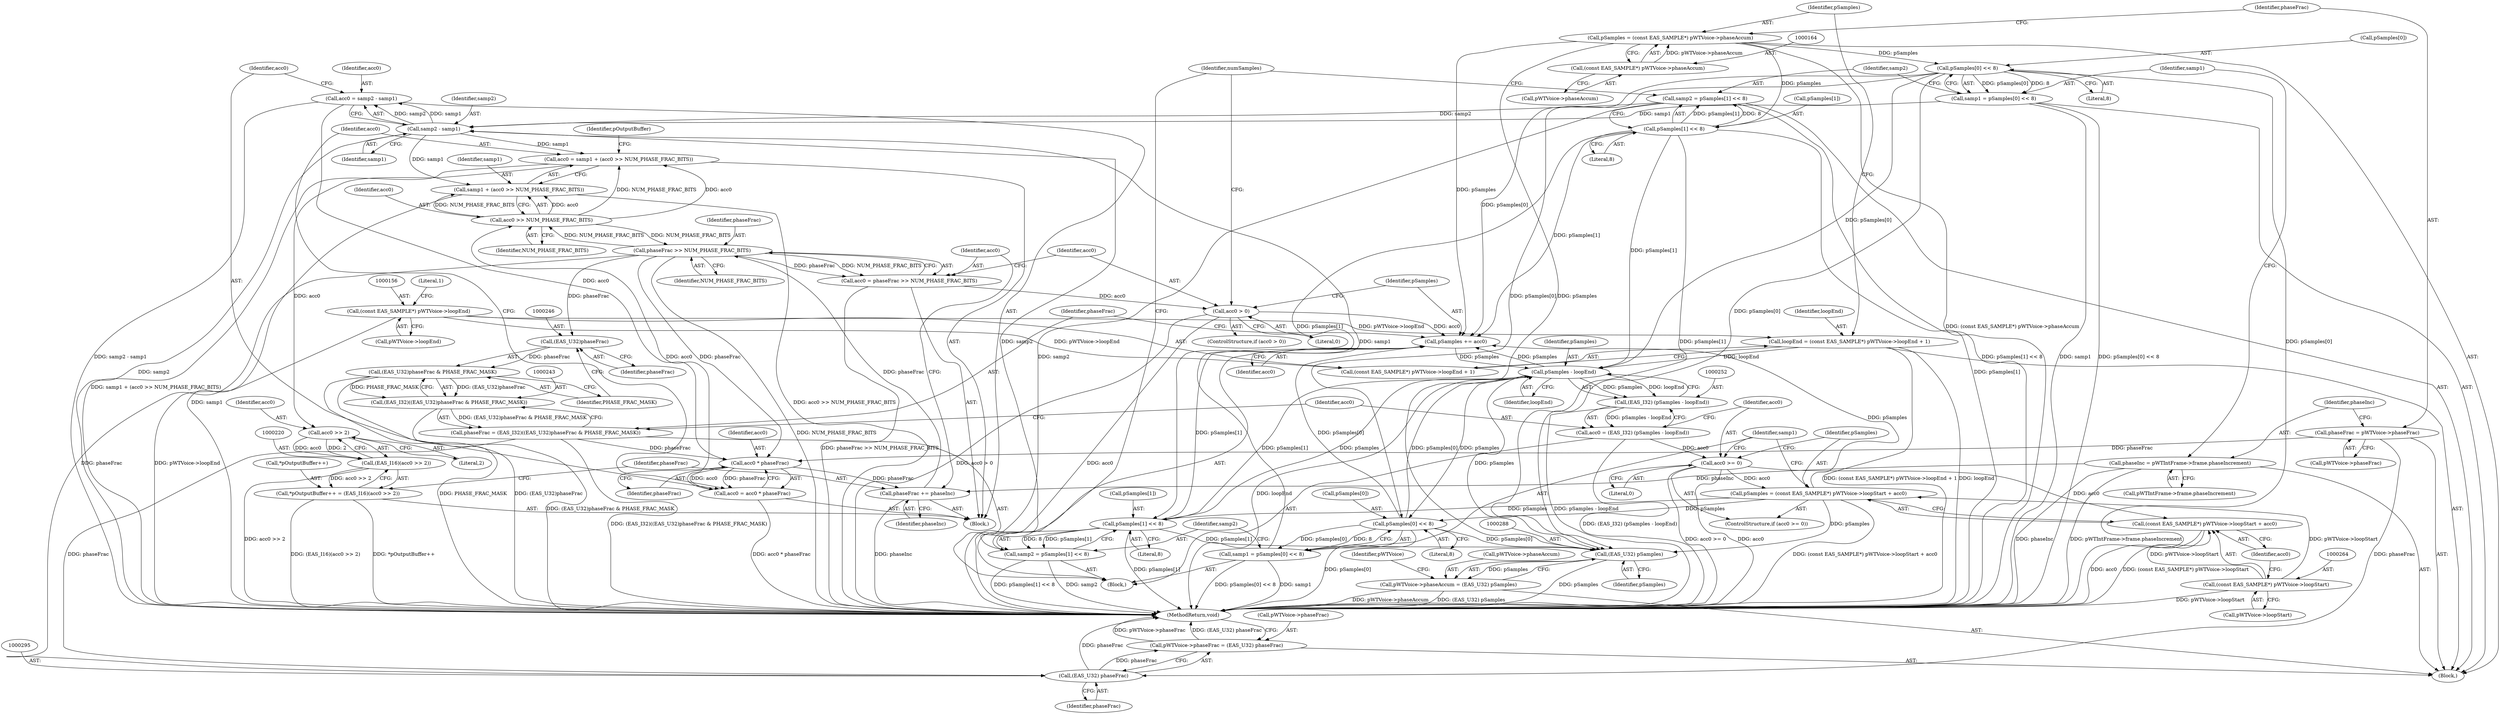 digraph "0_Android_24d7c408c52143bce7b49de82f3913fd8d1219cf@integer" {
"1000198" [label="(Call,acc0 = samp2 - samp1)"];
"1000200" [label="(Call,samp2 - samp1)"];
"1000187" [label="(Call,samp2 = pSamples[1] << 8)"];
"1000189" [label="(Call,pSamples[1] << 8)"];
"1000161" [label="(Call,pSamples = (const EAS_SAMPLE*) pWTVoice->phaseAccum)"];
"1000163" [label="(Call,(const EAS_SAMPLE*) pWTVoice->phaseAccum)"];
"1000276" [label="(Call,samp2 = pSamples[1] << 8)"];
"1000278" [label="(Call,pSamples[1] << 8)"];
"1000253" [label="(Call,pSamples - loopEnd)"];
"1000237" [label="(Call,pSamples += acc0)"];
"1000233" [label="(Call,acc0 > 0)"];
"1000227" [label="(Call,acc0 = phaseFrac >> NUM_PHASE_FRAC_BITS)"];
"1000229" [label="(Call,phaseFrac >> NUM_PHASE_FRAC_BITS)"];
"1000224" [label="(Call,phaseFrac += phaseInc)"];
"1000173" [label="(Call,phaseInc = pWTIntFrame->frame.phaseIncrement)"];
"1000205" [label="(Call,acc0 * phaseFrac)"];
"1000198" [label="(Call,acc0 = samp2 - samp1)"];
"1000168" [label="(Call,phaseFrac = pWTVoice->phaseFrac)"];
"1000240" [label="(Call,phaseFrac = (EAS_I32)((EAS_U32)phaseFrac & PHASE_FRAC_MASK))"];
"1000242" [label="(Call,(EAS_I32)((EAS_U32)phaseFrac & PHASE_FRAC_MASK))"];
"1000244" [label="(Call,(EAS_U32)phaseFrac & PHASE_FRAC_MASK)"];
"1000245" [label="(Call,(EAS_U32)phaseFrac)"];
"1000212" [label="(Call,acc0 >> NUM_PHASE_FRAC_BITS)"];
"1000203" [label="(Call,acc0 = acc0 * phaseFrac)"];
"1000260" [label="(Call,pSamples = (const EAS_SAMPLE*) pWTVoice->loopStart + acc0)"];
"1000263" [label="(Call,(const EAS_SAMPLE*) pWTVoice->loopStart)"];
"1000257" [label="(Call,acc0 >= 0)"];
"1000249" [label="(Call,acc0 = (EAS_I32) (pSamples - loopEnd))"];
"1000251" [label="(Call,(EAS_I32) (pSamples - loopEnd))"];
"1000271" [label="(Call,pSamples[0] << 8)"];
"1000182" [label="(Call,pSamples[0] << 8)"];
"1000152" [label="(Call,loopEnd = (const EAS_SAMPLE*) pWTVoice->loopEnd + 1)"];
"1000155" [label="(Call,(const EAS_SAMPLE*) pWTVoice->loopEnd)"];
"1000180" [label="(Call,samp1 = pSamples[0] << 8)"];
"1000269" [label="(Call,samp1 = pSamples[0] << 8)"];
"1000208" [label="(Call,acc0 = samp1 + (acc0 >> NUM_PHASE_FRAC_BITS))"];
"1000221" [label="(Call,acc0 >> 2)"];
"1000219" [label="(Call,(EAS_I16)(acc0 >> 2))"];
"1000215" [label="(Call,*pOutputBuffer++ = (EAS_I16)(acc0 >> 2))"];
"1000210" [label="(Call,samp1 + (acc0 >> NUM_PHASE_FRAC_BITS))"];
"1000287" [label="(Call,(EAS_U32) pSamples)"];
"1000283" [label="(Call,pWTVoice->phaseAccum = (EAS_U32) pSamples)"];
"1000262" [label="(Call,(const EAS_SAMPLE*) pWTVoice->loopStart + acc0)"];
"1000294" [label="(Call,(EAS_U32) phaseFrac)"];
"1000290" [label="(Call,pWTVoice->phaseFrac = (EAS_U32) phaseFrac)"];
"1000227" [label="(Call,acc0 = phaseFrac >> NUM_PHASE_FRAC_BITS)"];
"1000204" [label="(Identifier,acc0)"];
"1000224" [label="(Call,phaseFrac += phaseInc)"];
"1000283" [label="(Call,pWTVoice->phaseAccum = (EAS_U32) pSamples)"];
"1000241" [label="(Identifier,phaseFrac)"];
"1000226" [label="(Identifier,phaseInc)"];
"1000275" [label="(Literal,8)"];
"1000279" [label="(Call,pSamples[1])"];
"1000277" [label="(Identifier,samp2)"];
"1000203" [label="(Call,acc0 = acc0 * phaseFrac)"];
"1000257" [label="(Call,acc0 >= 0)"];
"1000187" [label="(Call,samp2 = pSamples[1] << 8)"];
"1000250" [label="(Identifier,acc0)"];
"1000272" [label="(Call,pSamples[0])"];
"1000183" [label="(Call,pSamples[0])"];
"1000201" [label="(Identifier,samp2)"];
"1000213" [label="(Identifier,acc0)"];
"1000233" [label="(Call,acc0 > 0)"];
"1000260" [label="(Call,pSamples = (const EAS_SAMPLE*) pWTVoice->loopStart + acc0)"];
"1000175" [label="(Call,pWTIntFrame->frame.phaseIncrement)"];
"1000180" [label="(Call,samp1 = pSamples[0] << 8)"];
"1000297" [label="(MethodReturn,void)"];
"1000268" [label="(Identifier,acc0)"];
"1000225" [label="(Identifier,phaseFrac)"];
"1000188" [label="(Identifier,samp2)"];
"1000181" [label="(Identifier,samp1)"];
"1000222" [label="(Identifier,acc0)"];
"1000270" [label="(Identifier,samp1)"];
"1000199" [label="(Identifier,acc0)"];
"1000165" [label="(Call,pWTVoice->phaseAccum)"];
"1000209" [label="(Identifier,acc0)"];
"1000173" [label="(Call,phaseInc = pWTIntFrame->frame.phaseIncrement)"];
"1000258" [label="(Identifier,acc0)"];
"1000265" [label="(Call,pWTVoice->loopStart)"];
"1000168" [label="(Call,phaseFrac = pWTVoice->phaseFrac)"];
"1000152" [label="(Call,loopEnd = (const EAS_SAMPLE*) pWTVoice->loopEnd + 1)"];
"1000253" [label="(Call,pSamples - loopEnd)"];
"1000212" [label="(Call,acc0 >> NUM_PHASE_FRAC_BITS)"];
"1000230" [label="(Identifier,phaseFrac)"];
"1000198" [label="(Call,acc0 = samp2 - samp1)"];
"1000261" [label="(Identifier,pSamples)"];
"1000162" [label="(Identifier,pSamples)"];
"1000157" [label="(Call,pWTVoice->loopEnd)"];
"1000229" [label="(Call,phaseFrac >> NUM_PHASE_FRAC_BITS)"];
"1000259" [label="(Literal,0)"];
"1000189" [label="(Call,pSamples[1] << 8)"];
"1000235" [label="(Literal,0)"];
"1000245" [label="(Call,(EAS_U32)phaseFrac)"];
"1000242" [label="(Call,(EAS_I32)((EAS_U32)phaseFrac & PHASE_FRAC_MASK))"];
"1000284" [label="(Call,pWTVoice->phaseAccum)"];
"1000282" [label="(Literal,8)"];
"1000228" [label="(Identifier,acc0)"];
"1000153" [label="(Identifier,loopEnd)"];
"1000287" [label="(Call,(EAS_U32) pSamples)"];
"1000232" [label="(ControlStructure,if (acc0 > 0))"];
"1000154" [label="(Call,(const EAS_SAMPLE*) pWTVoice->loopEnd + 1)"];
"1000216" [label="(Call,*pOutputBuffer++)"];
"1000169" [label="(Identifier,phaseFrac)"];
"1000263" [label="(Call,(const EAS_SAMPLE*) pWTVoice->loopStart)"];
"1000190" [label="(Call,pSamples[1])"];
"1000161" [label="(Call,pSamples = (const EAS_SAMPLE*) pWTVoice->phaseAccum)"];
"1000254" [label="(Identifier,pSamples)"];
"1000291" [label="(Call,pWTVoice->phaseFrac)"];
"1000200" [label="(Call,samp2 - samp1)"];
"1000186" [label="(Literal,8)"];
"1000155" [label="(Call,(const EAS_SAMPLE*) pWTVoice->loopEnd)"];
"1000292" [label="(Identifier,pWTVoice)"];
"1000269" [label="(Call,samp1 = pSamples[0] << 8)"];
"1000240" [label="(Call,phaseFrac = (EAS_I32)((EAS_U32)phaseFrac & PHASE_FRAC_MASK))"];
"1000211" [label="(Identifier,samp1)"];
"1000234" [label="(Identifier,acc0)"];
"1000197" [label="(Block,)"];
"1000248" [label="(Identifier,PHASE_FRAC_MASK)"];
"1000244" [label="(Call,(EAS_U32)phaseFrac & PHASE_FRAC_MASK)"];
"1000170" [label="(Call,pWTVoice->phaseFrac)"];
"1000121" [label="(Block,)"];
"1000290" [label="(Call,pWTVoice->phaseFrac = (EAS_U32) phaseFrac)"];
"1000196" [label="(Identifier,numSamples)"];
"1000271" [label="(Call,pSamples[0] << 8)"];
"1000163" [label="(Call,(const EAS_SAMPLE*) pWTVoice->phaseAccum)"];
"1000238" [label="(Identifier,pSamples)"];
"1000223" [label="(Literal,2)"];
"1000193" [label="(Literal,8)"];
"1000207" [label="(Identifier,phaseFrac)"];
"1000276" [label="(Call,samp2 = pSamples[1] << 8)"];
"1000262" [label="(Call,(const EAS_SAMPLE*) pWTVoice->loopStart + acc0)"];
"1000255" [label="(Identifier,loopEnd)"];
"1000294" [label="(Call,(EAS_U32) phaseFrac)"];
"1000289" [label="(Identifier,pSamples)"];
"1000239" [label="(Identifier,acc0)"];
"1000218" [label="(Identifier,pOutputBuffer)"];
"1000210" [label="(Call,samp1 + (acc0 >> NUM_PHASE_FRAC_BITS))"];
"1000296" [label="(Identifier,phaseFrac)"];
"1000247" [label="(Identifier,phaseFrac)"];
"1000182" [label="(Call,pSamples[0] << 8)"];
"1000174" [label="(Identifier,phaseInc)"];
"1000251" [label="(Call,(EAS_I32) (pSamples - loopEnd))"];
"1000256" [label="(ControlStructure,if (acc0 >= 0))"];
"1000219" [label="(Call,(EAS_I16)(acc0 >> 2))"];
"1000214" [label="(Identifier,NUM_PHASE_FRAC_BITS)"];
"1000205" [label="(Call,acc0 * phaseFrac)"];
"1000236" [label="(Block,)"];
"1000249" [label="(Call,acc0 = (EAS_I32) (pSamples - loopEnd))"];
"1000231" [label="(Identifier,NUM_PHASE_FRAC_BITS)"];
"1000221" [label="(Call,acc0 >> 2)"];
"1000215" [label="(Call,*pOutputBuffer++ = (EAS_I16)(acc0 >> 2))"];
"1000237" [label="(Call,pSamples += acc0)"];
"1000206" [label="(Identifier,acc0)"];
"1000208" [label="(Call,acc0 = samp1 + (acc0 >> NUM_PHASE_FRAC_BITS))"];
"1000278" [label="(Call,pSamples[1] << 8)"];
"1000160" [label="(Literal,1)"];
"1000202" [label="(Identifier,samp1)"];
"1000198" -> "1000197"  [label="AST: "];
"1000198" -> "1000200"  [label="CFG: "];
"1000199" -> "1000198"  [label="AST: "];
"1000200" -> "1000198"  [label="AST: "];
"1000204" -> "1000198"  [label="CFG: "];
"1000198" -> "1000297"  [label="DDG: samp2 - samp1"];
"1000200" -> "1000198"  [label="DDG: samp2"];
"1000200" -> "1000198"  [label="DDG: samp1"];
"1000198" -> "1000205"  [label="DDG: acc0"];
"1000200" -> "1000202"  [label="CFG: "];
"1000201" -> "1000200"  [label="AST: "];
"1000202" -> "1000200"  [label="AST: "];
"1000200" -> "1000297"  [label="DDG: samp2"];
"1000187" -> "1000200"  [label="DDG: samp2"];
"1000276" -> "1000200"  [label="DDG: samp2"];
"1000180" -> "1000200"  [label="DDG: samp1"];
"1000269" -> "1000200"  [label="DDG: samp1"];
"1000200" -> "1000208"  [label="DDG: samp1"];
"1000200" -> "1000210"  [label="DDG: samp1"];
"1000187" -> "1000121"  [label="AST: "];
"1000187" -> "1000189"  [label="CFG: "];
"1000188" -> "1000187"  [label="AST: "];
"1000189" -> "1000187"  [label="AST: "];
"1000196" -> "1000187"  [label="CFG: "];
"1000187" -> "1000297"  [label="DDG: samp2"];
"1000187" -> "1000297"  [label="DDG: pSamples[1] << 8"];
"1000189" -> "1000187"  [label="DDG: pSamples[1]"];
"1000189" -> "1000187"  [label="DDG: 8"];
"1000189" -> "1000193"  [label="CFG: "];
"1000190" -> "1000189"  [label="AST: "];
"1000193" -> "1000189"  [label="AST: "];
"1000189" -> "1000297"  [label="DDG: pSamples[1]"];
"1000161" -> "1000189"  [label="DDG: pSamples"];
"1000189" -> "1000237"  [label="DDG: pSamples[1]"];
"1000189" -> "1000253"  [label="DDG: pSamples[1]"];
"1000189" -> "1000278"  [label="DDG: pSamples[1]"];
"1000189" -> "1000287"  [label="DDG: pSamples[1]"];
"1000161" -> "1000121"  [label="AST: "];
"1000161" -> "1000163"  [label="CFG: "];
"1000162" -> "1000161"  [label="AST: "];
"1000163" -> "1000161"  [label="AST: "];
"1000169" -> "1000161"  [label="CFG: "];
"1000161" -> "1000297"  [label="DDG: (const EAS_SAMPLE*) pWTVoice->phaseAccum"];
"1000163" -> "1000161"  [label="DDG: pWTVoice->phaseAccum"];
"1000161" -> "1000182"  [label="DDG: pSamples"];
"1000161" -> "1000237"  [label="DDG: pSamples"];
"1000161" -> "1000287"  [label="DDG: pSamples"];
"1000163" -> "1000165"  [label="CFG: "];
"1000164" -> "1000163"  [label="AST: "];
"1000165" -> "1000163"  [label="AST: "];
"1000276" -> "1000236"  [label="AST: "];
"1000276" -> "1000278"  [label="CFG: "];
"1000277" -> "1000276"  [label="AST: "];
"1000278" -> "1000276"  [label="AST: "];
"1000196" -> "1000276"  [label="CFG: "];
"1000276" -> "1000297"  [label="DDG: pSamples[1] << 8"];
"1000276" -> "1000297"  [label="DDG: samp2"];
"1000278" -> "1000276"  [label="DDG: pSamples[1]"];
"1000278" -> "1000276"  [label="DDG: 8"];
"1000278" -> "1000282"  [label="CFG: "];
"1000279" -> "1000278"  [label="AST: "];
"1000282" -> "1000278"  [label="AST: "];
"1000278" -> "1000297"  [label="DDG: pSamples[1]"];
"1000278" -> "1000237"  [label="DDG: pSamples[1]"];
"1000278" -> "1000253"  [label="DDG: pSamples[1]"];
"1000253" -> "1000278"  [label="DDG: pSamples"];
"1000260" -> "1000278"  [label="DDG: pSamples"];
"1000278" -> "1000287"  [label="DDG: pSamples[1]"];
"1000253" -> "1000251"  [label="AST: "];
"1000253" -> "1000255"  [label="CFG: "];
"1000254" -> "1000253"  [label="AST: "];
"1000255" -> "1000253"  [label="AST: "];
"1000251" -> "1000253"  [label="CFG: "];
"1000253" -> "1000297"  [label="DDG: loopEnd"];
"1000253" -> "1000237"  [label="DDG: pSamples"];
"1000253" -> "1000251"  [label="DDG: pSamples"];
"1000253" -> "1000251"  [label="DDG: loopEnd"];
"1000237" -> "1000253"  [label="DDG: pSamples"];
"1000271" -> "1000253"  [label="DDG: pSamples[0]"];
"1000182" -> "1000253"  [label="DDG: pSamples[0]"];
"1000152" -> "1000253"  [label="DDG: loopEnd"];
"1000253" -> "1000271"  [label="DDG: pSamples"];
"1000253" -> "1000287"  [label="DDG: pSamples"];
"1000237" -> "1000236"  [label="AST: "];
"1000237" -> "1000239"  [label="CFG: "];
"1000238" -> "1000237"  [label="AST: "];
"1000239" -> "1000237"  [label="AST: "];
"1000241" -> "1000237"  [label="CFG: "];
"1000233" -> "1000237"  [label="DDG: acc0"];
"1000260" -> "1000237"  [label="DDG: pSamples"];
"1000271" -> "1000237"  [label="DDG: pSamples[0]"];
"1000182" -> "1000237"  [label="DDG: pSamples[0]"];
"1000233" -> "1000232"  [label="AST: "];
"1000233" -> "1000235"  [label="CFG: "];
"1000234" -> "1000233"  [label="AST: "];
"1000235" -> "1000233"  [label="AST: "];
"1000196" -> "1000233"  [label="CFG: "];
"1000238" -> "1000233"  [label="CFG: "];
"1000233" -> "1000297"  [label="DDG: acc0 > 0"];
"1000233" -> "1000297"  [label="DDG: acc0"];
"1000227" -> "1000233"  [label="DDG: acc0"];
"1000227" -> "1000197"  [label="AST: "];
"1000227" -> "1000229"  [label="CFG: "];
"1000228" -> "1000227"  [label="AST: "];
"1000229" -> "1000227"  [label="AST: "];
"1000234" -> "1000227"  [label="CFG: "];
"1000227" -> "1000297"  [label="DDG: phaseFrac >> NUM_PHASE_FRAC_BITS"];
"1000229" -> "1000227"  [label="DDG: phaseFrac"];
"1000229" -> "1000227"  [label="DDG: NUM_PHASE_FRAC_BITS"];
"1000229" -> "1000231"  [label="CFG: "];
"1000230" -> "1000229"  [label="AST: "];
"1000231" -> "1000229"  [label="AST: "];
"1000229" -> "1000297"  [label="DDG: NUM_PHASE_FRAC_BITS"];
"1000229" -> "1000205"  [label="DDG: phaseFrac"];
"1000229" -> "1000212"  [label="DDG: NUM_PHASE_FRAC_BITS"];
"1000224" -> "1000229"  [label="DDG: phaseFrac"];
"1000212" -> "1000229"  [label="DDG: NUM_PHASE_FRAC_BITS"];
"1000229" -> "1000245"  [label="DDG: phaseFrac"];
"1000229" -> "1000294"  [label="DDG: phaseFrac"];
"1000224" -> "1000197"  [label="AST: "];
"1000224" -> "1000226"  [label="CFG: "];
"1000225" -> "1000224"  [label="AST: "];
"1000226" -> "1000224"  [label="AST: "];
"1000228" -> "1000224"  [label="CFG: "];
"1000224" -> "1000297"  [label="DDG: phaseInc"];
"1000173" -> "1000224"  [label="DDG: phaseInc"];
"1000205" -> "1000224"  [label="DDG: phaseFrac"];
"1000173" -> "1000121"  [label="AST: "];
"1000173" -> "1000175"  [label="CFG: "];
"1000174" -> "1000173"  [label="AST: "];
"1000175" -> "1000173"  [label="AST: "];
"1000181" -> "1000173"  [label="CFG: "];
"1000173" -> "1000297"  [label="DDG: phaseInc"];
"1000173" -> "1000297"  [label="DDG: pWTIntFrame->frame.phaseIncrement"];
"1000205" -> "1000203"  [label="AST: "];
"1000205" -> "1000207"  [label="CFG: "];
"1000206" -> "1000205"  [label="AST: "];
"1000207" -> "1000205"  [label="AST: "];
"1000203" -> "1000205"  [label="CFG: "];
"1000205" -> "1000203"  [label="DDG: acc0"];
"1000205" -> "1000203"  [label="DDG: phaseFrac"];
"1000168" -> "1000205"  [label="DDG: phaseFrac"];
"1000240" -> "1000205"  [label="DDG: phaseFrac"];
"1000168" -> "1000121"  [label="AST: "];
"1000168" -> "1000170"  [label="CFG: "];
"1000169" -> "1000168"  [label="AST: "];
"1000170" -> "1000168"  [label="AST: "];
"1000174" -> "1000168"  [label="CFG: "];
"1000168" -> "1000294"  [label="DDG: phaseFrac"];
"1000240" -> "1000236"  [label="AST: "];
"1000240" -> "1000242"  [label="CFG: "];
"1000241" -> "1000240"  [label="AST: "];
"1000242" -> "1000240"  [label="AST: "];
"1000250" -> "1000240"  [label="CFG: "];
"1000240" -> "1000297"  [label="DDG: (EAS_I32)((EAS_U32)phaseFrac & PHASE_FRAC_MASK)"];
"1000242" -> "1000240"  [label="DDG: (EAS_U32)phaseFrac & PHASE_FRAC_MASK"];
"1000240" -> "1000294"  [label="DDG: phaseFrac"];
"1000242" -> "1000244"  [label="CFG: "];
"1000243" -> "1000242"  [label="AST: "];
"1000244" -> "1000242"  [label="AST: "];
"1000242" -> "1000297"  [label="DDG: (EAS_U32)phaseFrac & PHASE_FRAC_MASK"];
"1000244" -> "1000242"  [label="DDG: (EAS_U32)phaseFrac"];
"1000244" -> "1000242"  [label="DDG: PHASE_FRAC_MASK"];
"1000244" -> "1000248"  [label="CFG: "];
"1000245" -> "1000244"  [label="AST: "];
"1000248" -> "1000244"  [label="AST: "];
"1000244" -> "1000297"  [label="DDG: PHASE_FRAC_MASK"];
"1000244" -> "1000297"  [label="DDG: (EAS_U32)phaseFrac"];
"1000245" -> "1000244"  [label="DDG: phaseFrac"];
"1000245" -> "1000247"  [label="CFG: "];
"1000246" -> "1000245"  [label="AST: "];
"1000247" -> "1000245"  [label="AST: "];
"1000248" -> "1000245"  [label="CFG: "];
"1000212" -> "1000210"  [label="AST: "];
"1000212" -> "1000214"  [label="CFG: "];
"1000213" -> "1000212"  [label="AST: "];
"1000214" -> "1000212"  [label="AST: "];
"1000210" -> "1000212"  [label="CFG: "];
"1000212" -> "1000208"  [label="DDG: acc0"];
"1000212" -> "1000208"  [label="DDG: NUM_PHASE_FRAC_BITS"];
"1000212" -> "1000210"  [label="DDG: acc0"];
"1000212" -> "1000210"  [label="DDG: NUM_PHASE_FRAC_BITS"];
"1000203" -> "1000212"  [label="DDG: acc0"];
"1000203" -> "1000197"  [label="AST: "];
"1000204" -> "1000203"  [label="AST: "];
"1000209" -> "1000203"  [label="CFG: "];
"1000203" -> "1000297"  [label="DDG: acc0 * phaseFrac"];
"1000260" -> "1000256"  [label="AST: "];
"1000260" -> "1000262"  [label="CFG: "];
"1000261" -> "1000260"  [label="AST: "];
"1000262" -> "1000260"  [label="AST: "];
"1000270" -> "1000260"  [label="CFG: "];
"1000260" -> "1000297"  [label="DDG: (const EAS_SAMPLE*) pWTVoice->loopStart + acc0"];
"1000263" -> "1000260"  [label="DDG: pWTVoice->loopStart"];
"1000257" -> "1000260"  [label="DDG: acc0"];
"1000260" -> "1000271"  [label="DDG: pSamples"];
"1000260" -> "1000287"  [label="DDG: pSamples"];
"1000263" -> "1000262"  [label="AST: "];
"1000263" -> "1000265"  [label="CFG: "];
"1000264" -> "1000263"  [label="AST: "];
"1000265" -> "1000263"  [label="AST: "];
"1000268" -> "1000263"  [label="CFG: "];
"1000263" -> "1000297"  [label="DDG: pWTVoice->loopStart"];
"1000263" -> "1000262"  [label="DDG: pWTVoice->loopStart"];
"1000257" -> "1000256"  [label="AST: "];
"1000257" -> "1000259"  [label="CFG: "];
"1000258" -> "1000257"  [label="AST: "];
"1000259" -> "1000257"  [label="AST: "];
"1000261" -> "1000257"  [label="CFG: "];
"1000270" -> "1000257"  [label="CFG: "];
"1000257" -> "1000297"  [label="DDG: acc0"];
"1000257" -> "1000297"  [label="DDG: acc0 >= 0"];
"1000249" -> "1000257"  [label="DDG: acc0"];
"1000257" -> "1000262"  [label="DDG: acc0"];
"1000249" -> "1000236"  [label="AST: "];
"1000249" -> "1000251"  [label="CFG: "];
"1000250" -> "1000249"  [label="AST: "];
"1000251" -> "1000249"  [label="AST: "];
"1000258" -> "1000249"  [label="CFG: "];
"1000249" -> "1000297"  [label="DDG: (EAS_I32) (pSamples - loopEnd)"];
"1000251" -> "1000249"  [label="DDG: pSamples - loopEnd"];
"1000252" -> "1000251"  [label="AST: "];
"1000251" -> "1000297"  [label="DDG: pSamples - loopEnd"];
"1000271" -> "1000269"  [label="AST: "];
"1000271" -> "1000275"  [label="CFG: "];
"1000272" -> "1000271"  [label="AST: "];
"1000275" -> "1000271"  [label="AST: "];
"1000269" -> "1000271"  [label="CFG: "];
"1000271" -> "1000297"  [label="DDG: pSamples[0]"];
"1000271" -> "1000269"  [label="DDG: pSamples[0]"];
"1000271" -> "1000269"  [label="DDG: 8"];
"1000182" -> "1000271"  [label="DDG: pSamples[0]"];
"1000271" -> "1000287"  [label="DDG: pSamples[0]"];
"1000182" -> "1000180"  [label="AST: "];
"1000182" -> "1000186"  [label="CFG: "];
"1000183" -> "1000182"  [label="AST: "];
"1000186" -> "1000182"  [label="AST: "];
"1000180" -> "1000182"  [label="CFG: "];
"1000182" -> "1000297"  [label="DDG: pSamples[0]"];
"1000182" -> "1000180"  [label="DDG: pSamples[0]"];
"1000182" -> "1000180"  [label="DDG: 8"];
"1000182" -> "1000287"  [label="DDG: pSamples[0]"];
"1000152" -> "1000121"  [label="AST: "];
"1000152" -> "1000154"  [label="CFG: "];
"1000153" -> "1000152"  [label="AST: "];
"1000154" -> "1000152"  [label="AST: "];
"1000162" -> "1000152"  [label="CFG: "];
"1000152" -> "1000297"  [label="DDG: loopEnd"];
"1000152" -> "1000297"  [label="DDG: (const EAS_SAMPLE*) pWTVoice->loopEnd + 1"];
"1000155" -> "1000152"  [label="DDG: pWTVoice->loopEnd"];
"1000155" -> "1000154"  [label="AST: "];
"1000155" -> "1000157"  [label="CFG: "];
"1000156" -> "1000155"  [label="AST: "];
"1000157" -> "1000155"  [label="AST: "];
"1000160" -> "1000155"  [label="CFG: "];
"1000155" -> "1000297"  [label="DDG: pWTVoice->loopEnd"];
"1000155" -> "1000154"  [label="DDG: pWTVoice->loopEnd"];
"1000180" -> "1000121"  [label="AST: "];
"1000181" -> "1000180"  [label="AST: "];
"1000188" -> "1000180"  [label="CFG: "];
"1000180" -> "1000297"  [label="DDG: samp1"];
"1000180" -> "1000297"  [label="DDG: pSamples[0] << 8"];
"1000269" -> "1000236"  [label="AST: "];
"1000270" -> "1000269"  [label="AST: "];
"1000277" -> "1000269"  [label="CFG: "];
"1000269" -> "1000297"  [label="DDG: samp1"];
"1000269" -> "1000297"  [label="DDG: pSamples[0] << 8"];
"1000208" -> "1000197"  [label="AST: "];
"1000208" -> "1000210"  [label="CFG: "];
"1000209" -> "1000208"  [label="AST: "];
"1000210" -> "1000208"  [label="AST: "];
"1000218" -> "1000208"  [label="CFG: "];
"1000208" -> "1000297"  [label="DDG: samp1 + (acc0 >> NUM_PHASE_FRAC_BITS)"];
"1000208" -> "1000221"  [label="DDG: acc0"];
"1000221" -> "1000219"  [label="AST: "];
"1000221" -> "1000223"  [label="CFG: "];
"1000222" -> "1000221"  [label="AST: "];
"1000223" -> "1000221"  [label="AST: "];
"1000219" -> "1000221"  [label="CFG: "];
"1000221" -> "1000219"  [label="DDG: acc0"];
"1000221" -> "1000219"  [label="DDG: 2"];
"1000219" -> "1000215"  [label="AST: "];
"1000220" -> "1000219"  [label="AST: "];
"1000215" -> "1000219"  [label="CFG: "];
"1000219" -> "1000297"  [label="DDG: acc0 >> 2"];
"1000219" -> "1000215"  [label="DDG: acc0 >> 2"];
"1000215" -> "1000197"  [label="AST: "];
"1000216" -> "1000215"  [label="AST: "];
"1000225" -> "1000215"  [label="CFG: "];
"1000215" -> "1000297"  [label="DDG: *pOutputBuffer++"];
"1000215" -> "1000297"  [label="DDG: (EAS_I16)(acc0 >> 2)"];
"1000211" -> "1000210"  [label="AST: "];
"1000210" -> "1000297"  [label="DDG: acc0 >> NUM_PHASE_FRAC_BITS"];
"1000210" -> "1000297"  [label="DDG: samp1"];
"1000287" -> "1000283"  [label="AST: "];
"1000287" -> "1000289"  [label="CFG: "];
"1000288" -> "1000287"  [label="AST: "];
"1000289" -> "1000287"  [label="AST: "];
"1000283" -> "1000287"  [label="CFG: "];
"1000287" -> "1000297"  [label="DDG: pSamples"];
"1000287" -> "1000283"  [label="DDG: pSamples"];
"1000283" -> "1000121"  [label="AST: "];
"1000284" -> "1000283"  [label="AST: "];
"1000292" -> "1000283"  [label="CFG: "];
"1000283" -> "1000297"  [label="DDG: pWTVoice->phaseAccum"];
"1000283" -> "1000297"  [label="DDG: (EAS_U32) pSamples"];
"1000262" -> "1000268"  [label="CFG: "];
"1000268" -> "1000262"  [label="AST: "];
"1000262" -> "1000297"  [label="DDG: acc0"];
"1000262" -> "1000297"  [label="DDG: (const EAS_SAMPLE*) pWTVoice->loopStart"];
"1000294" -> "1000290"  [label="AST: "];
"1000294" -> "1000296"  [label="CFG: "];
"1000295" -> "1000294"  [label="AST: "];
"1000296" -> "1000294"  [label="AST: "];
"1000290" -> "1000294"  [label="CFG: "];
"1000294" -> "1000297"  [label="DDG: phaseFrac"];
"1000294" -> "1000290"  [label="DDG: phaseFrac"];
"1000290" -> "1000121"  [label="AST: "];
"1000291" -> "1000290"  [label="AST: "];
"1000297" -> "1000290"  [label="CFG: "];
"1000290" -> "1000297"  [label="DDG: pWTVoice->phaseFrac"];
"1000290" -> "1000297"  [label="DDG: (EAS_U32) phaseFrac"];
}
